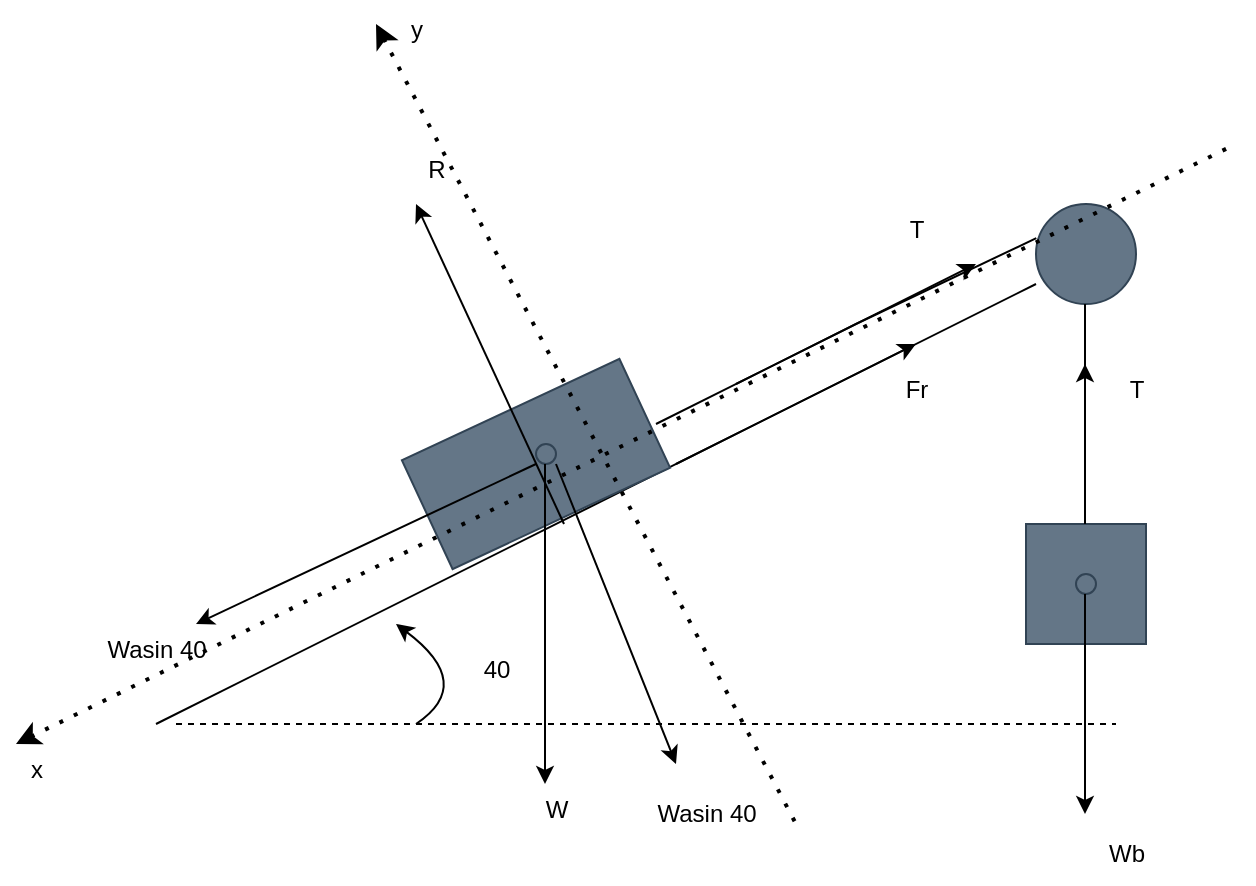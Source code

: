 <mxfile version="28.2.5">
  <diagram name="Page-1" id="YJiZa3D8zpurphoPZwG7">
    <mxGraphModel dx="1240" dy="646" grid="1" gridSize="10" guides="1" tooltips="1" connect="1" arrows="1" fold="1" page="1" pageScale="1" pageWidth="827" pageHeight="1169" math="0" shadow="0">
      <root>
        <mxCell id="0" />
        <mxCell id="1" parent="0" />
        <mxCell id="RztaXJ9kjQa6THHH2EQ4-1" value="" style="endArrow=none;html=1;rounded=0;" parent="1" edge="1">
          <mxGeometry width="50" height="50" relative="1" as="geometry">
            <mxPoint x="240" y="440" as="sourcePoint" />
            <mxPoint x="680" y="220" as="targetPoint" />
          </mxGeometry>
        </mxCell>
        <mxCell id="FM7FfBH-fCjsWxJlDtS_-4" value="" style="rounded=0;whiteSpace=wrap;html=1;rotation=-25;fillColor=#647687;fontColor=#ffffff;strokeColor=#314354;" vertex="1" parent="1">
          <mxGeometry x="370" y="280" width="120" height="60" as="geometry" />
        </mxCell>
        <mxCell id="FM7FfBH-fCjsWxJlDtS_-5" value="" style="ellipse;whiteSpace=wrap;html=1;aspect=fixed;fillColor=#647687;fontColor=#ffffff;strokeColor=#314354;" vertex="1" parent="1">
          <mxGeometry x="680" y="180" width="50" height="50" as="geometry" />
        </mxCell>
        <mxCell id="FM7FfBH-fCjsWxJlDtS_-6" value="" style="endArrow=none;html=1;rounded=0;entryX=0.003;entryY=0.341;entryDx=0;entryDy=0;entryPerimeter=0;" edge="1" parent="1" target="FM7FfBH-fCjsWxJlDtS_-5">
          <mxGeometry width="50" height="50" relative="1" as="geometry">
            <mxPoint x="490" y="290" as="sourcePoint" />
            <mxPoint x="680" y="205" as="targetPoint" />
            <Array as="points">
              <mxPoint x="590" y="240" />
            </Array>
          </mxGeometry>
        </mxCell>
        <mxCell id="FM7FfBH-fCjsWxJlDtS_-8" value="" style="rounded=0;whiteSpace=wrap;html=1;fillColor=#647687;fontColor=#ffffff;strokeColor=#314354;" vertex="1" parent="1">
          <mxGeometry x="675" y="340" width="60" height="60" as="geometry" />
        </mxCell>
        <mxCell id="FM7FfBH-fCjsWxJlDtS_-9" value="" style="endArrow=none;html=1;rounded=0;" edge="1" parent="1">
          <mxGeometry width="50" height="50" relative="1" as="geometry">
            <mxPoint x="704.5" y="340" as="sourcePoint" />
            <mxPoint x="704.5" y="230" as="targetPoint" />
          </mxGeometry>
        </mxCell>
        <mxCell id="FM7FfBH-fCjsWxJlDtS_-12" value="" style="endArrow=none;dashed=1;html=1;rounded=0;" edge="1" parent="1">
          <mxGeometry width="50" height="50" relative="1" as="geometry">
            <mxPoint x="250" y="440" as="sourcePoint" />
            <mxPoint x="720" y="440" as="targetPoint" />
          </mxGeometry>
        </mxCell>
        <mxCell id="FM7FfBH-fCjsWxJlDtS_-13" value="" style="curved=1;endArrow=classic;html=1;rounded=0;" edge="1" parent="1">
          <mxGeometry width="50" height="50" relative="1" as="geometry">
            <mxPoint x="370" y="440" as="sourcePoint" />
            <mxPoint x="360" y="390" as="targetPoint" />
            <Array as="points">
              <mxPoint x="400" y="420" />
            </Array>
          </mxGeometry>
        </mxCell>
        <mxCell id="FM7FfBH-fCjsWxJlDtS_-14" value="40" style="text;html=1;align=center;verticalAlign=middle;resizable=0;points=[];autosize=1;strokeColor=none;fillColor=none;" vertex="1" parent="1">
          <mxGeometry x="390" y="398" width="40" height="30" as="geometry" />
        </mxCell>
        <mxCell id="FM7FfBH-fCjsWxJlDtS_-15" value="" style="endArrow=classic;html=1;rounded=0;" edge="1" parent="1">
          <mxGeometry width="50" height="50" relative="1" as="geometry">
            <mxPoint x="444" y="340" as="sourcePoint" />
            <mxPoint x="370" y="180" as="targetPoint" />
          </mxGeometry>
        </mxCell>
        <mxCell id="FM7FfBH-fCjsWxJlDtS_-17" value="" style="ellipse;whiteSpace=wrap;html=1;aspect=fixed;fillColor=#647687;fontColor=#ffffff;strokeColor=#314354;" vertex="1" parent="1">
          <mxGeometry x="430" y="300" width="10" height="10" as="geometry" />
        </mxCell>
        <mxCell id="FM7FfBH-fCjsWxJlDtS_-19" value="" style="endArrow=classic;html=1;rounded=0;" edge="1" parent="1">
          <mxGeometry width="50" height="50" relative="1" as="geometry">
            <mxPoint x="434.5" y="310" as="sourcePoint" />
            <mxPoint x="434.5" y="470" as="targetPoint" />
          </mxGeometry>
        </mxCell>
        <mxCell id="FM7FfBH-fCjsWxJlDtS_-20" value="" style="endArrow=classic;html=1;rounded=0;" edge="1" parent="1">
          <mxGeometry width="50" height="50" relative="1" as="geometry">
            <mxPoint x="430" y="310" as="sourcePoint" />
            <mxPoint x="260" y="390" as="targetPoint" />
          </mxGeometry>
        </mxCell>
        <mxCell id="FM7FfBH-fCjsWxJlDtS_-21" value="" style="endArrow=classic;html=1;rounded=0;" edge="1" parent="1">
          <mxGeometry width="50" height="50" relative="1" as="geometry">
            <mxPoint x="440" y="310" as="sourcePoint" />
            <mxPoint x="500" y="460" as="targetPoint" />
          </mxGeometry>
        </mxCell>
        <mxCell id="FM7FfBH-fCjsWxJlDtS_-22" value="" style="ellipse;whiteSpace=wrap;html=1;aspect=fixed;fillColor=#647687;fontColor=#ffffff;strokeColor=#314354;" vertex="1" parent="1">
          <mxGeometry x="700" y="365" width="10" height="10" as="geometry" />
        </mxCell>
        <mxCell id="FM7FfBH-fCjsWxJlDtS_-23" value="" style="endArrow=classic;html=1;rounded=0;" edge="1" parent="1">
          <mxGeometry width="50" height="50" relative="1" as="geometry">
            <mxPoint x="704.5" y="375" as="sourcePoint" />
            <mxPoint x="704.5" y="485" as="targetPoint" />
          </mxGeometry>
        </mxCell>
        <mxCell id="FM7FfBH-fCjsWxJlDtS_-24" value="" style="endArrow=classic;html=1;rounded=0;" edge="1" parent="1">
          <mxGeometry width="50" height="50" relative="1" as="geometry">
            <mxPoint x="530" y="270" as="sourcePoint" />
            <mxPoint x="650" y="210" as="targetPoint" />
          </mxGeometry>
        </mxCell>
        <mxCell id="FM7FfBH-fCjsWxJlDtS_-25" value="" style="endArrow=classic;html=1;rounded=0;" edge="1" parent="1">
          <mxGeometry width="50" height="50" relative="1" as="geometry">
            <mxPoint x="704.5" y="310" as="sourcePoint" />
            <mxPoint x="704.5" y="260" as="targetPoint" />
          </mxGeometry>
        </mxCell>
        <mxCell id="FM7FfBH-fCjsWxJlDtS_-26" value="W" style="text;html=1;align=center;verticalAlign=middle;resizable=0;points=[];autosize=1;strokeColor=none;fillColor=none;" vertex="1" parent="1">
          <mxGeometry x="425" y="468" width="30" height="30" as="geometry" />
        </mxCell>
        <mxCell id="FM7FfBH-fCjsWxJlDtS_-27" value="Wasin 40" style="text;html=1;align=center;verticalAlign=middle;resizable=0;points=[];autosize=1;strokeColor=none;fillColor=none;" vertex="1" parent="1">
          <mxGeometry x="480" y="470" width="70" height="30" as="geometry" />
        </mxCell>
        <mxCell id="FM7FfBH-fCjsWxJlDtS_-28" value="Wasin 40" style="text;html=1;align=center;verticalAlign=middle;resizable=0;points=[];autosize=1;strokeColor=none;fillColor=none;" vertex="1" parent="1">
          <mxGeometry x="205" y="388" width="70" height="30" as="geometry" />
        </mxCell>
        <mxCell id="FM7FfBH-fCjsWxJlDtS_-29" value="R" style="text;html=1;align=center;verticalAlign=middle;resizable=0;points=[];autosize=1;strokeColor=none;fillColor=none;" vertex="1" parent="1">
          <mxGeometry x="365" y="148" width="30" height="30" as="geometry" />
        </mxCell>
        <mxCell id="FM7FfBH-fCjsWxJlDtS_-30" value="T" style="text;html=1;align=center;verticalAlign=middle;resizable=0;points=[];autosize=1;strokeColor=none;fillColor=none;" vertex="1" parent="1">
          <mxGeometry x="605" y="178" width="30" height="30" as="geometry" />
        </mxCell>
        <mxCell id="FM7FfBH-fCjsWxJlDtS_-31" value="T" style="text;html=1;align=center;verticalAlign=middle;resizable=0;points=[];autosize=1;strokeColor=none;fillColor=none;" vertex="1" parent="1">
          <mxGeometry x="715" y="258" width="30" height="30" as="geometry" />
        </mxCell>
        <mxCell id="FM7FfBH-fCjsWxJlDtS_-32" value="Wb" style="text;html=1;align=center;verticalAlign=middle;resizable=0;points=[];autosize=1;strokeColor=none;fillColor=none;" vertex="1" parent="1">
          <mxGeometry x="705" y="490" width="40" height="30" as="geometry" />
        </mxCell>
        <mxCell id="FM7FfBH-fCjsWxJlDtS_-33" value="" style="endArrow=classic;html=1;rounded=0;" edge="1" parent="1">
          <mxGeometry width="50" height="50" relative="1" as="geometry">
            <mxPoint x="500" y="310" as="sourcePoint" />
            <mxPoint x="620" y="250" as="targetPoint" />
          </mxGeometry>
        </mxCell>
        <mxCell id="FM7FfBH-fCjsWxJlDtS_-34" value="Fr" style="text;html=1;align=center;verticalAlign=middle;resizable=0;points=[];autosize=1;strokeColor=none;fillColor=none;" vertex="1" parent="1">
          <mxGeometry x="605" y="258" width="30" height="30" as="geometry" />
        </mxCell>
        <mxCell id="FM7FfBH-fCjsWxJlDtS_-35" value="" style="endArrow=none;dashed=1;html=1;dashPattern=1 3;strokeWidth=2;rounded=0;startArrow=classic;startFill=1;" edge="1" parent="1">
          <mxGeometry width="50" height="50" relative="1" as="geometry">
            <mxPoint x="170" y="450" as="sourcePoint" />
            <mxPoint x="780" y="150" as="targetPoint" />
          </mxGeometry>
        </mxCell>
        <mxCell id="FM7FfBH-fCjsWxJlDtS_-36" value="" style="endArrow=none;dashed=1;html=1;dashPattern=1 3;strokeWidth=2;rounded=0;startArrow=classic;startFill=1;" edge="1" parent="1">
          <mxGeometry width="50" height="50" relative="1" as="geometry">
            <mxPoint x="350" y="90" as="sourcePoint" />
            <mxPoint x="560" y="490" as="targetPoint" />
          </mxGeometry>
        </mxCell>
        <mxCell id="FM7FfBH-fCjsWxJlDtS_-37" value="y" style="text;html=1;align=center;verticalAlign=middle;resizable=0;points=[];autosize=1;strokeColor=none;fillColor=none;" vertex="1" parent="1">
          <mxGeometry x="355" y="78" width="30" height="30" as="geometry" />
        </mxCell>
        <mxCell id="FM7FfBH-fCjsWxJlDtS_-38" value="x" style="text;html=1;align=center;verticalAlign=middle;resizable=0;points=[];autosize=1;strokeColor=none;fillColor=none;" vertex="1" parent="1">
          <mxGeometry x="165" y="448" width="30" height="30" as="geometry" />
        </mxCell>
      </root>
    </mxGraphModel>
  </diagram>
</mxfile>
